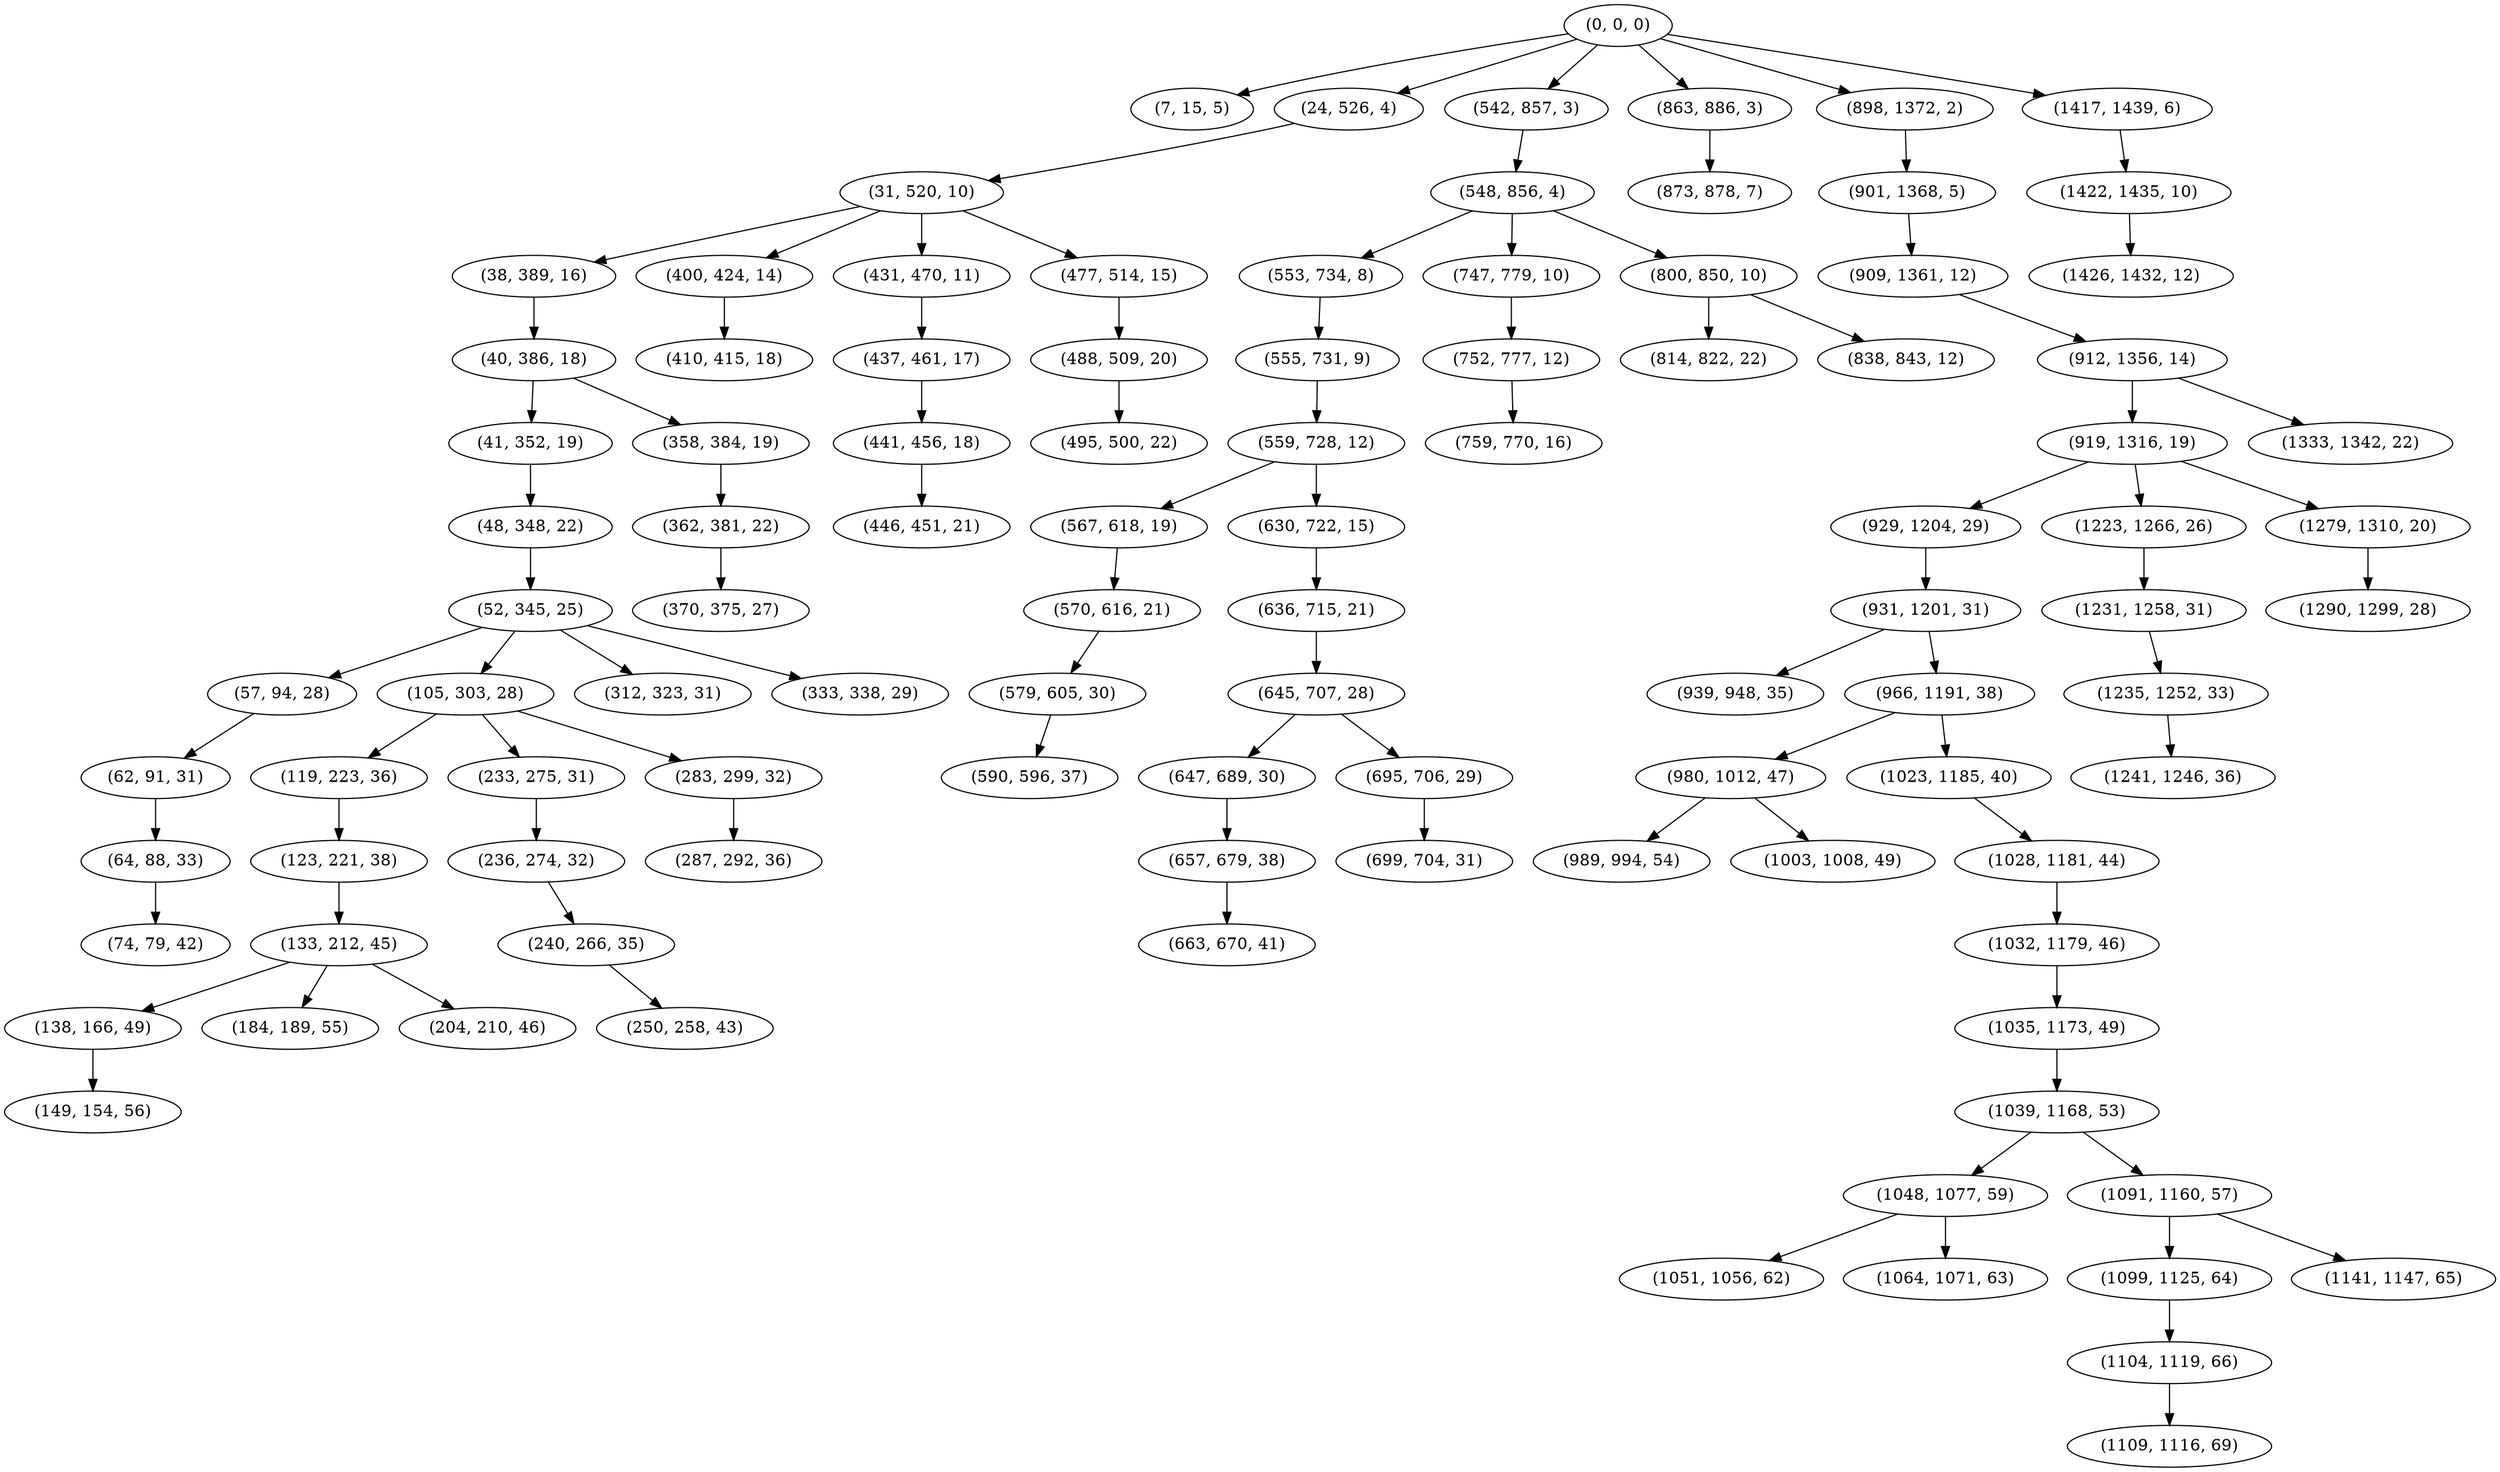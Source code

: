 digraph tree {
    "(0, 0, 0)";
    "(7, 15, 5)";
    "(24, 526, 4)";
    "(31, 520, 10)";
    "(38, 389, 16)";
    "(40, 386, 18)";
    "(41, 352, 19)";
    "(48, 348, 22)";
    "(52, 345, 25)";
    "(57, 94, 28)";
    "(62, 91, 31)";
    "(64, 88, 33)";
    "(74, 79, 42)";
    "(105, 303, 28)";
    "(119, 223, 36)";
    "(123, 221, 38)";
    "(133, 212, 45)";
    "(138, 166, 49)";
    "(149, 154, 56)";
    "(184, 189, 55)";
    "(204, 210, 46)";
    "(233, 275, 31)";
    "(236, 274, 32)";
    "(240, 266, 35)";
    "(250, 258, 43)";
    "(283, 299, 32)";
    "(287, 292, 36)";
    "(312, 323, 31)";
    "(333, 338, 29)";
    "(358, 384, 19)";
    "(362, 381, 22)";
    "(370, 375, 27)";
    "(400, 424, 14)";
    "(410, 415, 18)";
    "(431, 470, 11)";
    "(437, 461, 17)";
    "(441, 456, 18)";
    "(446, 451, 21)";
    "(477, 514, 15)";
    "(488, 509, 20)";
    "(495, 500, 22)";
    "(542, 857, 3)";
    "(548, 856, 4)";
    "(553, 734, 8)";
    "(555, 731, 9)";
    "(559, 728, 12)";
    "(567, 618, 19)";
    "(570, 616, 21)";
    "(579, 605, 30)";
    "(590, 596, 37)";
    "(630, 722, 15)";
    "(636, 715, 21)";
    "(645, 707, 28)";
    "(647, 689, 30)";
    "(657, 679, 38)";
    "(663, 670, 41)";
    "(695, 706, 29)";
    "(699, 704, 31)";
    "(747, 779, 10)";
    "(752, 777, 12)";
    "(759, 770, 16)";
    "(800, 850, 10)";
    "(814, 822, 22)";
    "(838, 843, 12)";
    "(863, 886, 3)";
    "(873, 878, 7)";
    "(898, 1372, 2)";
    "(901, 1368, 5)";
    "(909, 1361, 12)";
    "(912, 1356, 14)";
    "(919, 1316, 19)";
    "(929, 1204, 29)";
    "(931, 1201, 31)";
    "(939, 948, 35)";
    "(966, 1191, 38)";
    "(980, 1012, 47)";
    "(989, 994, 54)";
    "(1003, 1008, 49)";
    "(1023, 1185, 40)";
    "(1028, 1181, 44)";
    "(1032, 1179, 46)";
    "(1035, 1173, 49)";
    "(1039, 1168, 53)";
    "(1048, 1077, 59)";
    "(1051, 1056, 62)";
    "(1064, 1071, 63)";
    "(1091, 1160, 57)";
    "(1099, 1125, 64)";
    "(1104, 1119, 66)";
    "(1109, 1116, 69)";
    "(1141, 1147, 65)";
    "(1223, 1266, 26)";
    "(1231, 1258, 31)";
    "(1235, 1252, 33)";
    "(1241, 1246, 36)";
    "(1279, 1310, 20)";
    "(1290, 1299, 28)";
    "(1333, 1342, 22)";
    "(1417, 1439, 6)";
    "(1422, 1435, 10)";
    "(1426, 1432, 12)";
    "(0, 0, 0)" -> "(7, 15, 5)";
    "(0, 0, 0)" -> "(24, 526, 4)";
    "(0, 0, 0)" -> "(542, 857, 3)";
    "(0, 0, 0)" -> "(863, 886, 3)";
    "(0, 0, 0)" -> "(898, 1372, 2)";
    "(0, 0, 0)" -> "(1417, 1439, 6)";
    "(24, 526, 4)" -> "(31, 520, 10)";
    "(31, 520, 10)" -> "(38, 389, 16)";
    "(31, 520, 10)" -> "(400, 424, 14)";
    "(31, 520, 10)" -> "(431, 470, 11)";
    "(31, 520, 10)" -> "(477, 514, 15)";
    "(38, 389, 16)" -> "(40, 386, 18)";
    "(40, 386, 18)" -> "(41, 352, 19)";
    "(40, 386, 18)" -> "(358, 384, 19)";
    "(41, 352, 19)" -> "(48, 348, 22)";
    "(48, 348, 22)" -> "(52, 345, 25)";
    "(52, 345, 25)" -> "(57, 94, 28)";
    "(52, 345, 25)" -> "(105, 303, 28)";
    "(52, 345, 25)" -> "(312, 323, 31)";
    "(52, 345, 25)" -> "(333, 338, 29)";
    "(57, 94, 28)" -> "(62, 91, 31)";
    "(62, 91, 31)" -> "(64, 88, 33)";
    "(64, 88, 33)" -> "(74, 79, 42)";
    "(105, 303, 28)" -> "(119, 223, 36)";
    "(105, 303, 28)" -> "(233, 275, 31)";
    "(105, 303, 28)" -> "(283, 299, 32)";
    "(119, 223, 36)" -> "(123, 221, 38)";
    "(123, 221, 38)" -> "(133, 212, 45)";
    "(133, 212, 45)" -> "(138, 166, 49)";
    "(133, 212, 45)" -> "(184, 189, 55)";
    "(133, 212, 45)" -> "(204, 210, 46)";
    "(138, 166, 49)" -> "(149, 154, 56)";
    "(233, 275, 31)" -> "(236, 274, 32)";
    "(236, 274, 32)" -> "(240, 266, 35)";
    "(240, 266, 35)" -> "(250, 258, 43)";
    "(283, 299, 32)" -> "(287, 292, 36)";
    "(358, 384, 19)" -> "(362, 381, 22)";
    "(362, 381, 22)" -> "(370, 375, 27)";
    "(400, 424, 14)" -> "(410, 415, 18)";
    "(431, 470, 11)" -> "(437, 461, 17)";
    "(437, 461, 17)" -> "(441, 456, 18)";
    "(441, 456, 18)" -> "(446, 451, 21)";
    "(477, 514, 15)" -> "(488, 509, 20)";
    "(488, 509, 20)" -> "(495, 500, 22)";
    "(542, 857, 3)" -> "(548, 856, 4)";
    "(548, 856, 4)" -> "(553, 734, 8)";
    "(548, 856, 4)" -> "(747, 779, 10)";
    "(548, 856, 4)" -> "(800, 850, 10)";
    "(553, 734, 8)" -> "(555, 731, 9)";
    "(555, 731, 9)" -> "(559, 728, 12)";
    "(559, 728, 12)" -> "(567, 618, 19)";
    "(559, 728, 12)" -> "(630, 722, 15)";
    "(567, 618, 19)" -> "(570, 616, 21)";
    "(570, 616, 21)" -> "(579, 605, 30)";
    "(579, 605, 30)" -> "(590, 596, 37)";
    "(630, 722, 15)" -> "(636, 715, 21)";
    "(636, 715, 21)" -> "(645, 707, 28)";
    "(645, 707, 28)" -> "(647, 689, 30)";
    "(645, 707, 28)" -> "(695, 706, 29)";
    "(647, 689, 30)" -> "(657, 679, 38)";
    "(657, 679, 38)" -> "(663, 670, 41)";
    "(695, 706, 29)" -> "(699, 704, 31)";
    "(747, 779, 10)" -> "(752, 777, 12)";
    "(752, 777, 12)" -> "(759, 770, 16)";
    "(800, 850, 10)" -> "(814, 822, 22)";
    "(800, 850, 10)" -> "(838, 843, 12)";
    "(863, 886, 3)" -> "(873, 878, 7)";
    "(898, 1372, 2)" -> "(901, 1368, 5)";
    "(901, 1368, 5)" -> "(909, 1361, 12)";
    "(909, 1361, 12)" -> "(912, 1356, 14)";
    "(912, 1356, 14)" -> "(919, 1316, 19)";
    "(912, 1356, 14)" -> "(1333, 1342, 22)";
    "(919, 1316, 19)" -> "(929, 1204, 29)";
    "(919, 1316, 19)" -> "(1223, 1266, 26)";
    "(919, 1316, 19)" -> "(1279, 1310, 20)";
    "(929, 1204, 29)" -> "(931, 1201, 31)";
    "(931, 1201, 31)" -> "(939, 948, 35)";
    "(931, 1201, 31)" -> "(966, 1191, 38)";
    "(966, 1191, 38)" -> "(980, 1012, 47)";
    "(966, 1191, 38)" -> "(1023, 1185, 40)";
    "(980, 1012, 47)" -> "(989, 994, 54)";
    "(980, 1012, 47)" -> "(1003, 1008, 49)";
    "(1023, 1185, 40)" -> "(1028, 1181, 44)";
    "(1028, 1181, 44)" -> "(1032, 1179, 46)";
    "(1032, 1179, 46)" -> "(1035, 1173, 49)";
    "(1035, 1173, 49)" -> "(1039, 1168, 53)";
    "(1039, 1168, 53)" -> "(1048, 1077, 59)";
    "(1039, 1168, 53)" -> "(1091, 1160, 57)";
    "(1048, 1077, 59)" -> "(1051, 1056, 62)";
    "(1048, 1077, 59)" -> "(1064, 1071, 63)";
    "(1091, 1160, 57)" -> "(1099, 1125, 64)";
    "(1091, 1160, 57)" -> "(1141, 1147, 65)";
    "(1099, 1125, 64)" -> "(1104, 1119, 66)";
    "(1104, 1119, 66)" -> "(1109, 1116, 69)";
    "(1223, 1266, 26)" -> "(1231, 1258, 31)";
    "(1231, 1258, 31)" -> "(1235, 1252, 33)";
    "(1235, 1252, 33)" -> "(1241, 1246, 36)";
    "(1279, 1310, 20)" -> "(1290, 1299, 28)";
    "(1417, 1439, 6)" -> "(1422, 1435, 10)";
    "(1422, 1435, 10)" -> "(1426, 1432, 12)";
}
